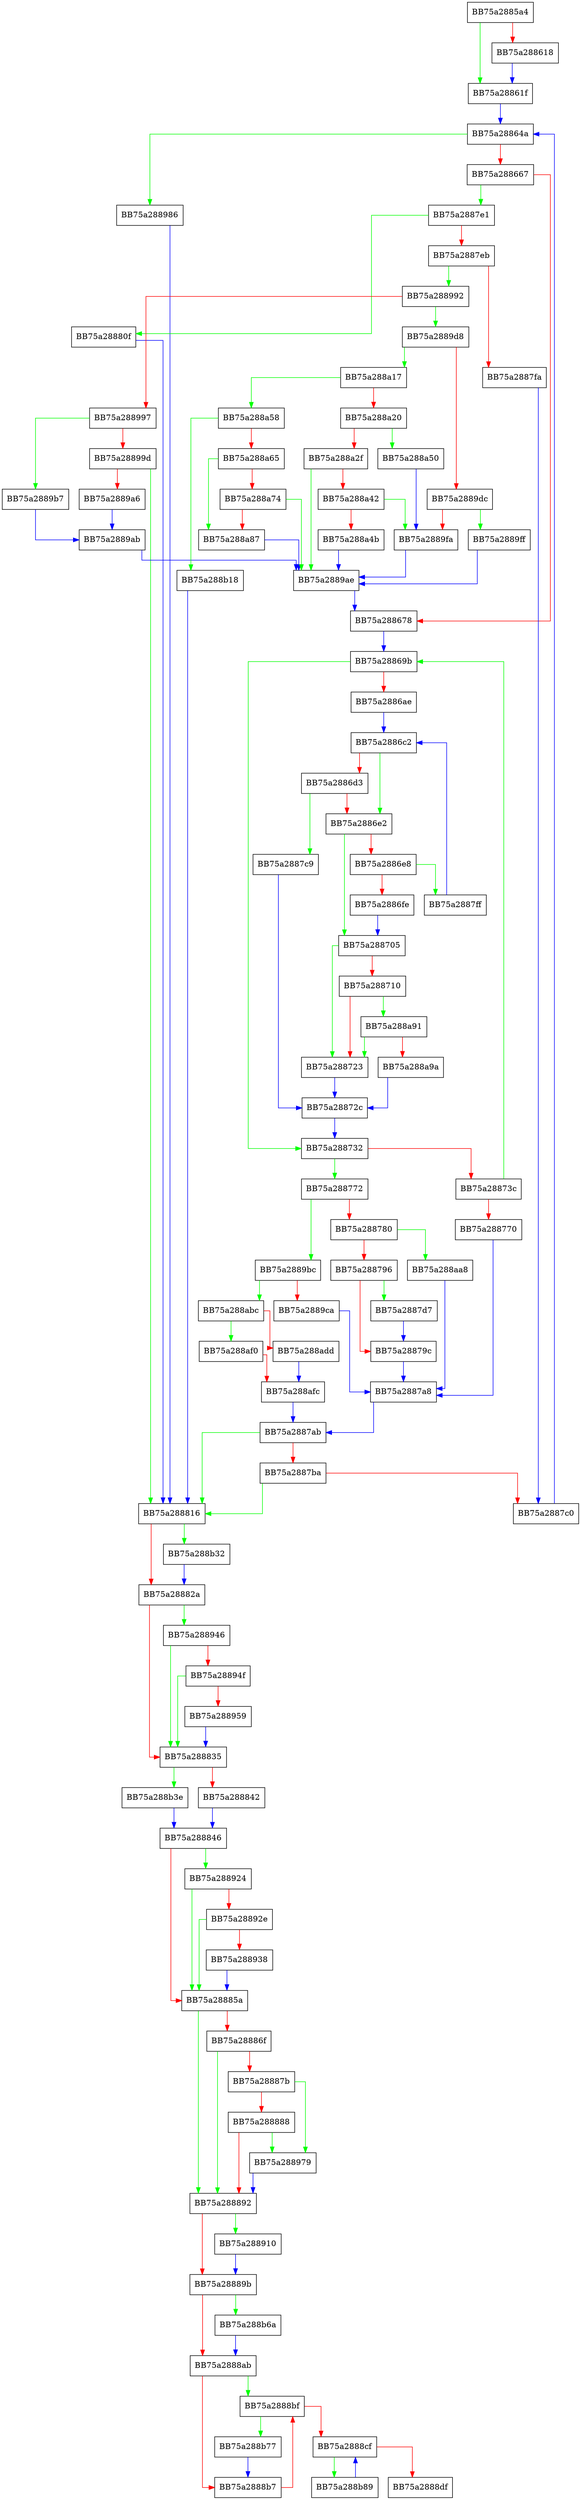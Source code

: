 digraph sqlite3RunParser {
  node [shape="box"];
  graph [splines=ortho];
  BB75a2885a4 -> BB75a28861f [color="green"];
  BB75a2885a4 -> BB75a288618 [color="red"];
  BB75a288618 -> BB75a28861f [color="blue"];
  BB75a28861f -> BB75a28864a [color="blue"];
  BB75a28864a -> BB75a288986 [color="green"];
  BB75a28864a -> BB75a288667 [color="red"];
  BB75a288667 -> BB75a2887e1 [color="green"];
  BB75a288667 -> BB75a288678 [color="red"];
  BB75a288678 -> BB75a28869b [color="blue"];
  BB75a28869b -> BB75a288732 [color="green"];
  BB75a28869b -> BB75a2886ae [color="red"];
  BB75a2886ae -> BB75a2886c2 [color="blue"];
  BB75a2886c2 -> BB75a2886e2 [color="green"];
  BB75a2886c2 -> BB75a2886d3 [color="red"];
  BB75a2886d3 -> BB75a2887c9 [color="green"];
  BB75a2886d3 -> BB75a2886e2 [color="red"];
  BB75a2886e2 -> BB75a288705 [color="green"];
  BB75a2886e2 -> BB75a2886e8 [color="red"];
  BB75a2886e8 -> BB75a2887ff [color="green"];
  BB75a2886e8 -> BB75a2886fe [color="red"];
  BB75a2886fe -> BB75a288705 [color="blue"];
  BB75a288705 -> BB75a288723 [color="green"];
  BB75a288705 -> BB75a288710 [color="red"];
  BB75a288710 -> BB75a288a91 [color="green"];
  BB75a288710 -> BB75a288723 [color="red"];
  BB75a288723 -> BB75a28872c [color="blue"];
  BB75a28872c -> BB75a288732 [color="blue"];
  BB75a288732 -> BB75a288772 [color="green"];
  BB75a288732 -> BB75a28873c [color="red"];
  BB75a28873c -> BB75a28869b [color="green"];
  BB75a28873c -> BB75a288770 [color="red"];
  BB75a288770 -> BB75a2887a8 [color="blue"];
  BB75a288772 -> BB75a2889bc [color="green"];
  BB75a288772 -> BB75a288780 [color="red"];
  BB75a288780 -> BB75a288aa8 [color="green"];
  BB75a288780 -> BB75a288796 [color="red"];
  BB75a288796 -> BB75a2887d7 [color="green"];
  BB75a288796 -> BB75a28879c [color="red"];
  BB75a28879c -> BB75a2887a8 [color="blue"];
  BB75a2887a8 -> BB75a2887ab [color="blue"];
  BB75a2887ab -> BB75a288816 [color="green"];
  BB75a2887ab -> BB75a2887ba [color="red"];
  BB75a2887ba -> BB75a288816 [color="green"];
  BB75a2887ba -> BB75a2887c0 [color="red"];
  BB75a2887c0 -> BB75a28864a [color="blue"];
  BB75a2887c9 -> BB75a28872c [color="blue"];
  BB75a2887d7 -> BB75a28879c [color="blue"];
  BB75a2887e1 -> BB75a28880f [color="green"];
  BB75a2887e1 -> BB75a2887eb [color="red"];
  BB75a2887eb -> BB75a288992 [color="green"];
  BB75a2887eb -> BB75a2887fa [color="red"];
  BB75a2887fa -> BB75a2887c0 [color="blue"];
  BB75a2887ff -> BB75a2886c2 [color="blue"];
  BB75a28880f -> BB75a288816 [color="blue"];
  BB75a288816 -> BB75a288b32 [color="green"];
  BB75a288816 -> BB75a28882a [color="red"];
  BB75a28882a -> BB75a288946 [color="green"];
  BB75a28882a -> BB75a288835 [color="red"];
  BB75a288835 -> BB75a288b3e [color="green"];
  BB75a288835 -> BB75a288842 [color="red"];
  BB75a288842 -> BB75a288846 [color="blue"];
  BB75a288846 -> BB75a288924 [color="green"];
  BB75a288846 -> BB75a28885a [color="red"];
  BB75a28885a -> BB75a288892 [color="green"];
  BB75a28885a -> BB75a28886f [color="red"];
  BB75a28886f -> BB75a288892 [color="green"];
  BB75a28886f -> BB75a28887b [color="red"];
  BB75a28887b -> BB75a288979 [color="green"];
  BB75a28887b -> BB75a288888 [color="red"];
  BB75a288888 -> BB75a288979 [color="green"];
  BB75a288888 -> BB75a288892 [color="red"];
  BB75a288892 -> BB75a288910 [color="green"];
  BB75a288892 -> BB75a28889b [color="red"];
  BB75a28889b -> BB75a288b6a [color="green"];
  BB75a28889b -> BB75a2888ab [color="red"];
  BB75a2888ab -> BB75a2888bf [color="green"];
  BB75a2888ab -> BB75a2888b7 [color="red"];
  BB75a2888b7 -> BB75a2888bf [color="red"];
  BB75a2888bf -> BB75a288b77 [color="green"];
  BB75a2888bf -> BB75a2888cf [color="red"];
  BB75a2888cf -> BB75a288b89 [color="green"];
  BB75a2888cf -> BB75a2888df [color="red"];
  BB75a288910 -> BB75a28889b [color="blue"];
  BB75a288924 -> BB75a28885a [color="green"];
  BB75a288924 -> BB75a28892e [color="red"];
  BB75a28892e -> BB75a28885a [color="green"];
  BB75a28892e -> BB75a288938 [color="red"];
  BB75a288938 -> BB75a28885a [color="blue"];
  BB75a288946 -> BB75a288835 [color="green"];
  BB75a288946 -> BB75a28894f [color="red"];
  BB75a28894f -> BB75a288835 [color="green"];
  BB75a28894f -> BB75a288959 [color="red"];
  BB75a288959 -> BB75a288835 [color="blue"];
  BB75a288979 -> BB75a288892 [color="blue"];
  BB75a288986 -> BB75a288816 [color="blue"];
  BB75a288992 -> BB75a2889d8 [color="green"];
  BB75a288992 -> BB75a288997 [color="red"];
  BB75a288997 -> BB75a2889b7 [color="green"];
  BB75a288997 -> BB75a28899d [color="red"];
  BB75a28899d -> BB75a288816 [color="green"];
  BB75a28899d -> BB75a2889a6 [color="red"];
  BB75a2889a6 -> BB75a2889ab [color="blue"];
  BB75a2889ab -> BB75a2889ae [color="blue"];
  BB75a2889ae -> BB75a288678 [color="blue"];
  BB75a2889b7 -> BB75a2889ab [color="blue"];
  BB75a2889bc -> BB75a288abc [color="green"];
  BB75a2889bc -> BB75a2889ca [color="red"];
  BB75a2889ca -> BB75a2887a8 [color="blue"];
  BB75a2889d8 -> BB75a288a17 [color="green"];
  BB75a2889d8 -> BB75a2889dc [color="red"];
  BB75a2889dc -> BB75a2889ff [color="green"];
  BB75a2889dc -> BB75a2889fa [color="red"];
  BB75a2889fa -> BB75a2889ae [color="blue"];
  BB75a2889ff -> BB75a2889ae [color="blue"];
  BB75a288a17 -> BB75a288a58 [color="green"];
  BB75a288a17 -> BB75a288a20 [color="red"];
  BB75a288a20 -> BB75a288a50 [color="green"];
  BB75a288a20 -> BB75a288a2f [color="red"];
  BB75a288a2f -> BB75a2889ae [color="green"];
  BB75a288a2f -> BB75a288a42 [color="red"];
  BB75a288a42 -> BB75a2889fa [color="green"];
  BB75a288a42 -> BB75a288a4b [color="red"];
  BB75a288a4b -> BB75a2889ae [color="blue"];
  BB75a288a50 -> BB75a2889fa [color="blue"];
  BB75a288a58 -> BB75a288b18 [color="green"];
  BB75a288a58 -> BB75a288a65 [color="red"];
  BB75a288a65 -> BB75a288a87 [color="green"];
  BB75a288a65 -> BB75a288a74 [color="red"];
  BB75a288a74 -> BB75a2889ae [color="green"];
  BB75a288a74 -> BB75a288a87 [color="red"];
  BB75a288a87 -> BB75a2889ae [color="blue"];
  BB75a288a91 -> BB75a288723 [color="green"];
  BB75a288a91 -> BB75a288a9a [color="red"];
  BB75a288a9a -> BB75a28872c [color="blue"];
  BB75a288aa8 -> BB75a2887a8 [color="blue"];
  BB75a288abc -> BB75a288af0 [color="green"];
  BB75a288abc -> BB75a288add [color="red"];
  BB75a288add -> BB75a288afc [color="blue"];
  BB75a288af0 -> BB75a288afc [color="red"];
  BB75a288afc -> BB75a2887ab [color="blue"];
  BB75a288b18 -> BB75a288816 [color="blue"];
  BB75a288b32 -> BB75a28882a [color="blue"];
  BB75a288b3e -> BB75a288846 [color="blue"];
  BB75a288b6a -> BB75a2888ab [color="blue"];
  BB75a288b77 -> BB75a2888b7 [color="blue"];
  BB75a288b89 -> BB75a2888cf [color="blue"];
}